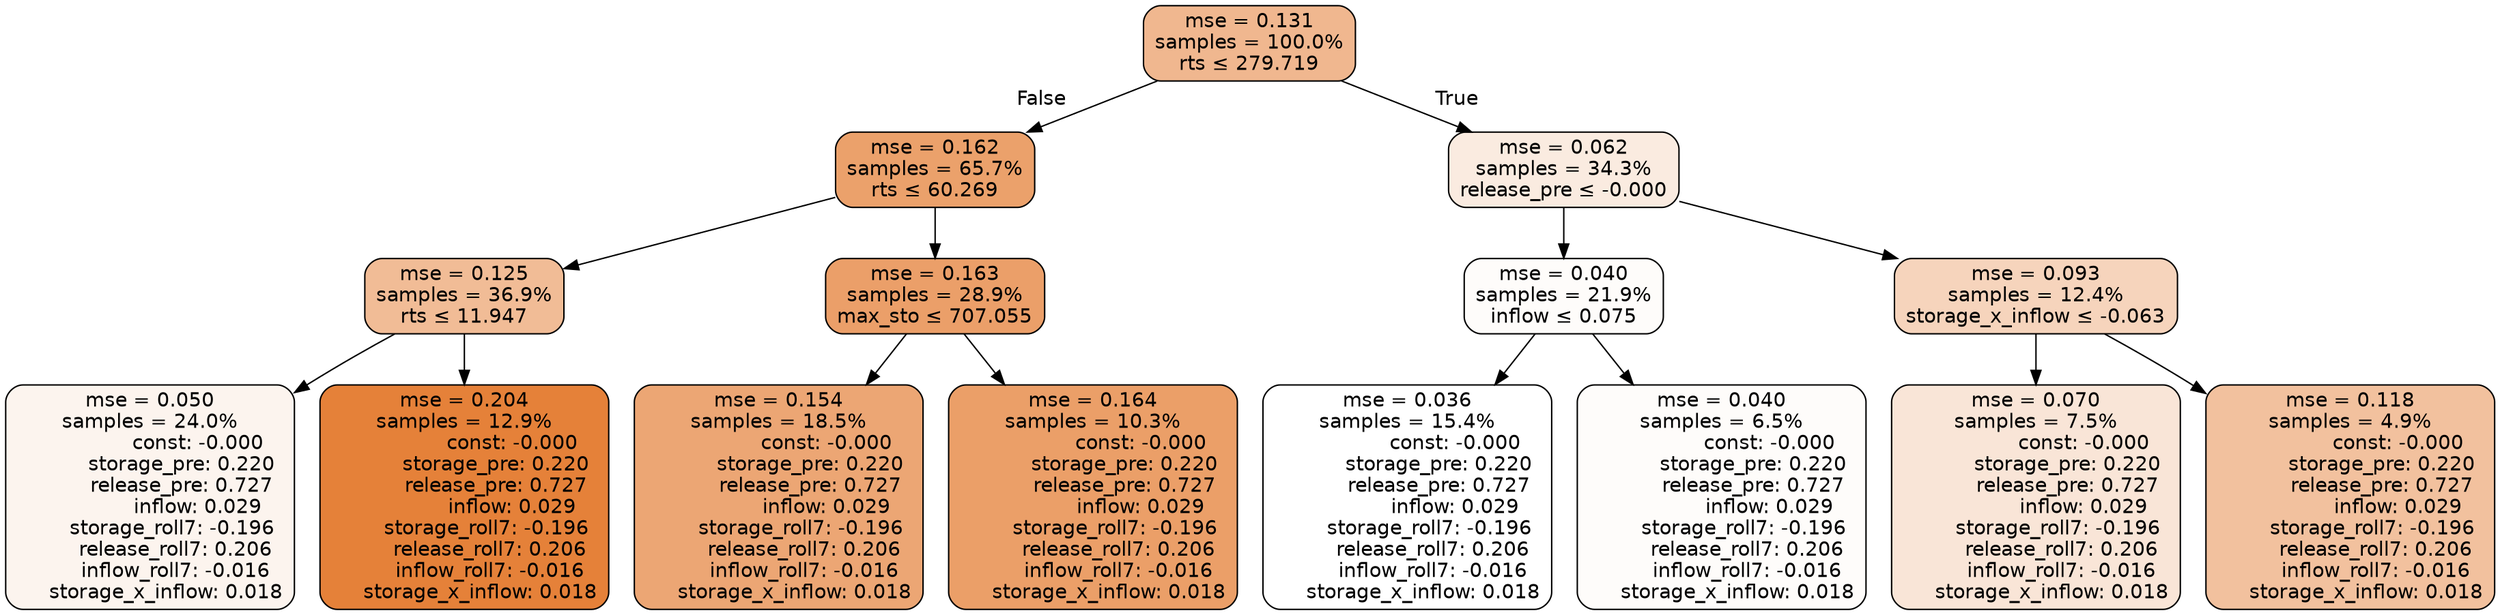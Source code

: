 digraph tree {
node [shape=rectangle, style="filled, rounded", color="black", fontname=helvetica] ;
edge [fontname=helvetica] ;
	"0" [label="mse = 0.131
samples = 100.0%
rts &le; 279.719", fillcolor="#f0b78f"]
	"1" [label="mse = 0.162
samples = 65.7%
rts &le; 60.269", fillcolor="#eba16b"]
	"2" [label="mse = 0.125
samples = 36.9%
rts &le; 11.947", fillcolor="#f1bc96"]
	"3" [label="mse = 0.050
samples = 24.0%
               const: -0.000
          storage_pre: 0.220
          release_pre: 0.727
               inflow: 0.029
       storage_roll7: -0.196
        release_roll7: 0.206
        inflow_roll7: -0.016
     storage_x_inflow: 0.018", fillcolor="#fcf4ee"]
	"4" [label="mse = 0.204
samples = 12.9%
               const: -0.000
          storage_pre: 0.220
          release_pre: 0.727
               inflow: 0.029
       storage_roll7: -0.196
        release_roll7: 0.206
        inflow_roll7: -0.016
     storage_x_inflow: 0.018", fillcolor="#e58139"]
	"5" [label="mse = 0.163
samples = 28.9%
max_sto &le; 707.055", fillcolor="#eb9f69"]
	"6" [label="mse = 0.154
samples = 18.5%
               const: -0.000
          storage_pre: 0.220
          release_pre: 0.727
               inflow: 0.029
       storage_roll7: -0.196
        release_roll7: 0.206
        inflow_roll7: -0.016
     storage_x_inflow: 0.018", fillcolor="#eca674"]
	"7" [label="mse = 0.164
samples = 10.3%
               const: -0.000
          storage_pre: 0.220
          release_pre: 0.727
               inflow: 0.029
       storage_roll7: -0.196
        release_roll7: 0.206
        inflow_roll7: -0.016
     storage_x_inflow: 0.018", fillcolor="#eb9f68"]
	"8" [label="mse = 0.062
samples = 34.3%
release_pre &le; -0.000", fillcolor="#faebe0"]
	"9" [label="mse = 0.040
samples = 21.9%
inflow &le; 0.075", fillcolor="#fefcfa"]
	"10" [label="mse = 0.036
samples = 15.4%
               const: -0.000
          storage_pre: 0.220
          release_pre: 0.727
               inflow: 0.029
       storage_roll7: -0.196
        release_roll7: 0.206
        inflow_roll7: -0.016
     storage_x_inflow: 0.018", fillcolor="#ffffff"]
	"11" [label="mse = 0.040
samples = 6.5%
               const: -0.000
          storage_pre: 0.220
          release_pre: 0.727
               inflow: 0.029
       storage_roll7: -0.196
        release_roll7: 0.206
        inflow_roll7: -0.016
     storage_x_inflow: 0.018", fillcolor="#fefcfa"]
	"12" [label="mse = 0.093
samples = 12.4%
storage_x_inflow &le; -0.063", fillcolor="#f6d4bc"]
	"13" [label="mse = 0.070
samples = 7.5%
               const: -0.000
          storage_pre: 0.220
          release_pre: 0.727
               inflow: 0.029
       storage_roll7: -0.196
        release_roll7: 0.206
        inflow_roll7: -0.016
     storage_x_inflow: 0.018", fillcolor="#f9e5d7"]
	"14" [label="mse = 0.118
samples = 4.9%
               const: -0.000
          storage_pre: 0.220
          release_pre: 0.727
               inflow: 0.029
       storage_roll7: -0.196
        release_roll7: 0.206
        inflow_roll7: -0.016
     storage_x_inflow: 0.018", fillcolor="#f2c19e"]

	"0" -> "1" [labeldistance=2.5, labelangle=45, headlabel="False"]
	"1" -> "2"
	"2" -> "3"
	"2" -> "4"
	"1" -> "5"
	"5" -> "6"
	"5" -> "7"
	"0" -> "8" [labeldistance=2.5, labelangle=-45, headlabel="True"]
	"8" -> "9"
	"9" -> "10"
	"9" -> "11"
	"8" -> "12"
	"12" -> "13"
	"12" -> "14"
}
